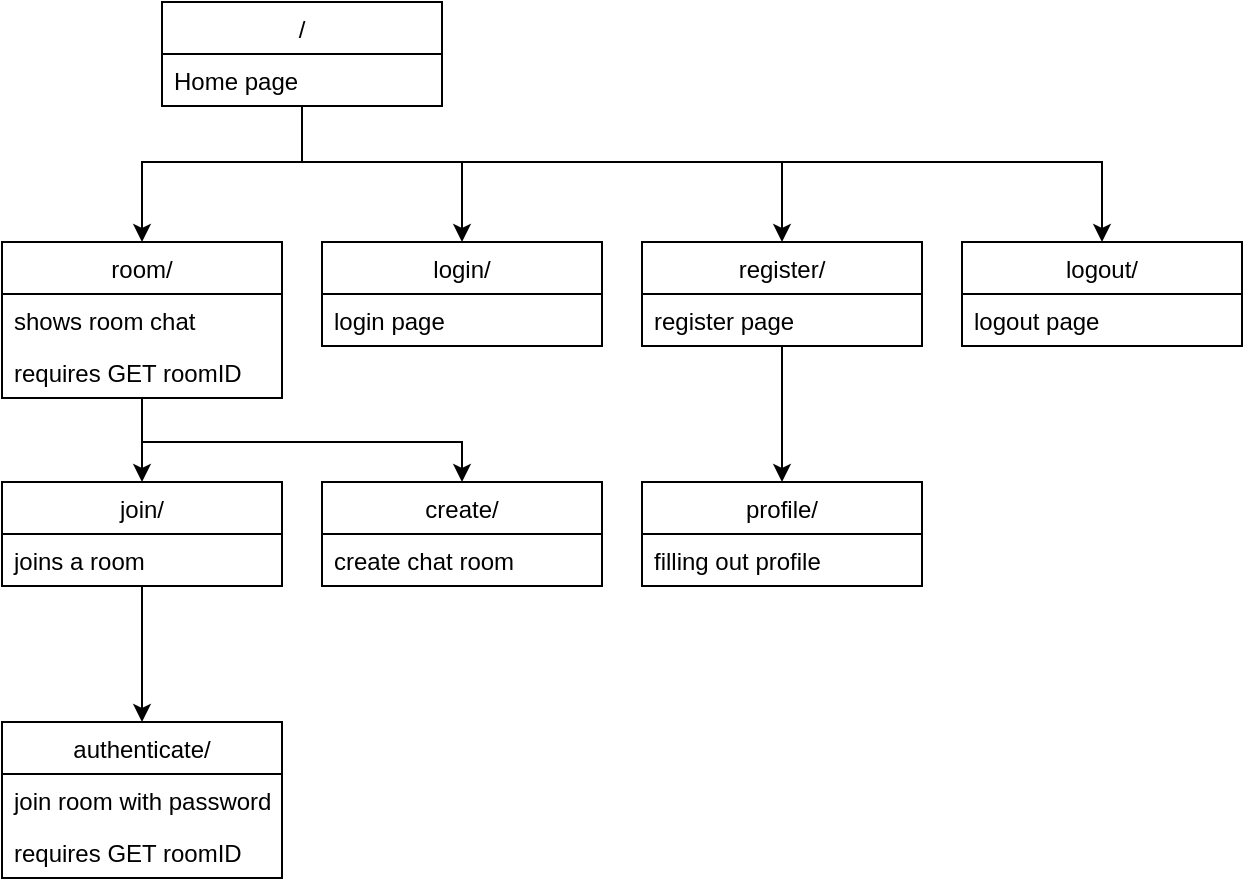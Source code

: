 <mxfile version="14.9.2" type="github">
  <diagram id="Cjsdnw8B8iKkKrr-l9Ny" name="Page-1">
    <mxGraphModel dx="1422" dy="806" grid="1" gridSize="10" guides="1" tooltips="1" connect="1" arrows="1" fold="1" page="1" pageScale="1" pageWidth="2000" pageHeight="2000" math="0" shadow="0">
      <root>
        <mxCell id="0" />
        <mxCell id="1" parent="0" />
        <mxCell id="_agd939vw9tF0Q9ZDGn6-35" style="edgeStyle=orthogonalEdgeStyle;rounded=0;orthogonalLoop=1;jettySize=auto;html=1;entryX=0.5;entryY=0;entryDx=0;entryDy=0;" parent="1" source="_agd939vw9tF0Q9ZDGn6-13" target="_agd939vw9tF0Q9ZDGn6-26" edge="1">
          <mxGeometry relative="1" as="geometry">
            <Array as="points">
              <mxPoint x="640" y="170" />
              <mxPoint x="880" y="170" />
            </Array>
          </mxGeometry>
        </mxCell>
        <mxCell id="_agd939vw9tF0Q9ZDGn6-37" style="edgeStyle=orthogonalEdgeStyle;rounded=0;orthogonalLoop=1;jettySize=auto;html=1;entryX=0.5;entryY=0;entryDx=0;entryDy=0;" parent="1" source="_agd939vw9tF0Q9ZDGn6-13" target="_agd939vw9tF0Q9ZDGn6-18" edge="1">
          <mxGeometry relative="1" as="geometry">
            <Array as="points">
              <mxPoint x="640" y="170" />
              <mxPoint x="720" y="170" />
            </Array>
          </mxGeometry>
        </mxCell>
        <mxCell id="_agd939vw9tF0Q9ZDGn6-38" style="edgeStyle=orthogonalEdgeStyle;rounded=0;orthogonalLoop=1;jettySize=auto;html=1;entryX=0.5;entryY=0;entryDx=0;entryDy=0;" parent="1" source="_agd939vw9tF0Q9ZDGn6-13" target="_agd939vw9tF0Q9ZDGn6-22" edge="1">
          <mxGeometry relative="1" as="geometry">
            <Array as="points">
              <mxPoint x="640" y="170" />
              <mxPoint x="1040" y="170" />
            </Array>
          </mxGeometry>
        </mxCell>
        <mxCell id="_agd939vw9tF0Q9ZDGn6-43" style="edgeStyle=orthogonalEdgeStyle;rounded=0;orthogonalLoop=1;jettySize=auto;html=1;entryX=0.5;entryY=0;entryDx=0;entryDy=0;" parent="1" source="_agd939vw9tF0Q9ZDGn6-13" target="_agd939vw9tF0Q9ZDGn6-39" edge="1">
          <mxGeometry relative="1" as="geometry">
            <Array as="points">
              <mxPoint x="640" y="170" />
              <mxPoint x="560" y="170" />
            </Array>
          </mxGeometry>
        </mxCell>
        <mxCell id="_agd939vw9tF0Q9ZDGn6-13" value="/" style="swimlane;fontStyle=0;childLayout=stackLayout;horizontal=1;startSize=26;horizontalStack=0;resizeParent=1;resizeParentMax=0;resizeLast=0;collapsible=1;marginBottom=0;" parent="1" vertex="1">
          <mxGeometry x="570" y="90" width="140" height="52" as="geometry">
            <mxRectangle x="570" y="90" width="50" height="26" as="alternateBounds" />
          </mxGeometry>
        </mxCell>
        <mxCell id="_agd939vw9tF0Q9ZDGn6-14" value="Home page" style="text;strokeColor=none;fillColor=none;align=left;verticalAlign=top;spacingLeft=4;spacingRight=4;overflow=hidden;rotatable=0;points=[[0,0.5],[1,0.5]];portConstraint=eastwest;" parent="_agd939vw9tF0Q9ZDGn6-13" vertex="1">
          <mxGeometry y="26" width="140" height="26" as="geometry" />
        </mxCell>
        <mxCell id="_agd939vw9tF0Q9ZDGn6-18" value="login/" style="swimlane;fontStyle=0;childLayout=stackLayout;horizontal=1;startSize=26;horizontalStack=0;resizeParent=1;resizeParentMax=0;resizeLast=0;collapsible=1;marginBottom=0;" parent="1" vertex="1">
          <mxGeometry x="650" y="210" width="140" height="52" as="geometry" />
        </mxCell>
        <mxCell id="_agd939vw9tF0Q9ZDGn6-19" value="login page" style="text;strokeColor=none;fillColor=none;align=left;verticalAlign=top;spacingLeft=4;spacingRight=4;overflow=hidden;rotatable=0;points=[[0,0.5],[1,0.5]];portConstraint=eastwest;" parent="_agd939vw9tF0Q9ZDGn6-18" vertex="1">
          <mxGeometry y="26" width="140" height="26" as="geometry" />
        </mxCell>
        <mxCell id="_agd939vw9tF0Q9ZDGn6-22" value="logout/" style="swimlane;fontStyle=0;childLayout=stackLayout;horizontal=1;startSize=26;horizontalStack=0;resizeParent=1;resizeParentMax=0;resizeLast=0;collapsible=1;marginBottom=0;" parent="1" vertex="1">
          <mxGeometry x="970" y="210" width="140" height="52" as="geometry" />
        </mxCell>
        <mxCell id="_agd939vw9tF0Q9ZDGn6-23" value="logout page" style="text;strokeColor=none;fillColor=none;align=left;verticalAlign=top;spacingLeft=4;spacingRight=4;overflow=hidden;rotatable=0;points=[[0,0.5],[1,0.5]];portConstraint=eastwest;" parent="_agd939vw9tF0Q9ZDGn6-22" vertex="1">
          <mxGeometry y="26" width="140" height="26" as="geometry" />
        </mxCell>
        <mxCell id="_agd939vw9tF0Q9ZDGn6-34" style="edgeStyle=orthogonalEdgeStyle;rounded=0;orthogonalLoop=1;jettySize=auto;html=1;entryX=0.5;entryY=0;entryDx=0;entryDy=0;" parent="1" source="_agd939vw9tF0Q9ZDGn6-26" target="_agd939vw9tF0Q9ZDGn6-30" edge="1">
          <mxGeometry relative="1" as="geometry" />
        </mxCell>
        <mxCell id="_agd939vw9tF0Q9ZDGn6-26" value="register/" style="swimlane;fontStyle=0;childLayout=stackLayout;horizontal=1;startSize=26;horizontalStack=0;resizeParent=1;resizeParentMax=0;resizeLast=0;collapsible=1;marginBottom=0;" parent="1" vertex="1">
          <mxGeometry x="810" y="210" width="140" height="52" as="geometry" />
        </mxCell>
        <mxCell id="_agd939vw9tF0Q9ZDGn6-27" value="register page" style="text;strokeColor=none;fillColor=none;align=left;verticalAlign=top;spacingLeft=4;spacingRight=4;overflow=hidden;rotatable=0;points=[[0,0.5],[1,0.5]];portConstraint=eastwest;" parent="_agd939vw9tF0Q9ZDGn6-26" vertex="1">
          <mxGeometry y="26" width="140" height="26" as="geometry" />
        </mxCell>
        <mxCell id="_agd939vw9tF0Q9ZDGn6-30" value="profile/" style="swimlane;fontStyle=0;childLayout=stackLayout;horizontal=1;startSize=26;horizontalStack=0;resizeParent=1;resizeParentMax=0;resizeLast=0;collapsible=1;marginBottom=0;" parent="1" vertex="1">
          <mxGeometry x="810" y="330" width="140" height="52" as="geometry" />
        </mxCell>
        <mxCell id="_agd939vw9tF0Q9ZDGn6-31" value="filling out profile" style="text;strokeColor=none;fillColor=none;align=left;verticalAlign=top;spacingLeft=4;spacingRight=4;overflow=hidden;rotatable=0;points=[[0,0.5],[1,0.5]];portConstraint=eastwest;" parent="_agd939vw9tF0Q9ZDGn6-30" vertex="1">
          <mxGeometry y="26" width="140" height="26" as="geometry" />
        </mxCell>
        <mxCell id="_agd939vw9tF0Q9ZDGn6-52" style="edgeStyle=orthogonalEdgeStyle;rounded=0;orthogonalLoop=1;jettySize=auto;html=1;" parent="1" source="_agd939vw9tF0Q9ZDGn6-39" target="_agd939vw9tF0Q9ZDGn6-44" edge="1">
          <mxGeometry relative="1" as="geometry">
            <Array as="points">
              <mxPoint x="560" y="310" />
              <mxPoint x="720" y="310" />
            </Array>
          </mxGeometry>
        </mxCell>
        <mxCell id="_agd939vw9tF0Q9ZDGn6-53" style="edgeStyle=orthogonalEdgeStyle;rounded=0;orthogonalLoop=1;jettySize=auto;html=1;" parent="1" source="_agd939vw9tF0Q9ZDGn6-39" target="_agd939vw9tF0Q9ZDGn6-48" edge="1">
          <mxGeometry relative="1" as="geometry">
            <Array as="points">
              <mxPoint x="560" y="340" />
              <mxPoint x="560" y="340" />
            </Array>
          </mxGeometry>
        </mxCell>
        <mxCell id="_agd939vw9tF0Q9ZDGn6-39" value="room/" style="swimlane;fontStyle=0;childLayout=stackLayout;horizontal=1;startSize=26;fillColor=none;horizontalStack=0;resizeParent=1;resizeParentMax=0;resizeLast=0;collapsible=1;marginBottom=0;" parent="1" vertex="1">
          <mxGeometry x="490" y="210" width="140" height="78" as="geometry" />
        </mxCell>
        <mxCell id="_agd939vw9tF0Q9ZDGn6-40" value="shows room chat" style="text;strokeColor=none;fillColor=none;align=left;verticalAlign=top;spacingLeft=4;spacingRight=4;overflow=hidden;rotatable=0;points=[[0,0.5],[1,0.5]];portConstraint=eastwest;" parent="_agd939vw9tF0Q9ZDGn6-39" vertex="1">
          <mxGeometry y="26" width="140" height="26" as="geometry" />
        </mxCell>
        <mxCell id="_agd939vw9tF0Q9ZDGn6-42" value="requires GET roomID" style="text;strokeColor=none;fillColor=none;align=left;verticalAlign=top;spacingLeft=4;spacingRight=4;overflow=hidden;rotatable=0;points=[[0,0.5],[1,0.5]];portConstraint=eastwest;" parent="_agd939vw9tF0Q9ZDGn6-39" vertex="1">
          <mxGeometry y="52" width="140" height="26" as="geometry" />
        </mxCell>
        <mxCell id="_agd939vw9tF0Q9ZDGn6-44" value="create/" style="swimlane;fontStyle=0;childLayout=stackLayout;horizontal=1;startSize=26;horizontalStack=0;resizeParent=1;resizeParentMax=0;resizeLast=0;collapsible=1;marginBottom=0;" parent="1" vertex="1">
          <mxGeometry x="650" y="330" width="140" height="52" as="geometry" />
        </mxCell>
        <mxCell id="_agd939vw9tF0Q9ZDGn6-45" value="create chat room" style="text;strokeColor=none;fillColor=none;align=left;verticalAlign=top;spacingLeft=4;spacingRight=4;overflow=hidden;rotatable=0;points=[[0,0.5],[1,0.5]];portConstraint=eastwest;" parent="_agd939vw9tF0Q9ZDGn6-44" vertex="1">
          <mxGeometry y="26" width="140" height="26" as="geometry" />
        </mxCell>
        <mxCell id="q2JZMQK4C_y96ejy66qV-6" style="edgeStyle=orthogonalEdgeStyle;rounded=0;orthogonalLoop=1;jettySize=auto;html=1;entryX=0.5;entryY=0;entryDx=0;entryDy=0;" edge="1" parent="1" source="_agd939vw9tF0Q9ZDGn6-48" target="q2JZMQK4C_y96ejy66qV-3">
          <mxGeometry relative="1" as="geometry" />
        </mxCell>
        <mxCell id="_agd939vw9tF0Q9ZDGn6-48" value="join/" style="swimlane;fontStyle=0;childLayout=stackLayout;horizontal=1;startSize=26;horizontalStack=0;resizeParent=1;resizeParentMax=0;resizeLast=0;collapsible=1;marginBottom=0;" parent="1" vertex="1">
          <mxGeometry x="490" y="330" width="140" height="52" as="geometry" />
        </mxCell>
        <mxCell id="_agd939vw9tF0Q9ZDGn6-49" value="joins a room" style="text;strokeColor=none;fillColor=none;align=left;verticalAlign=top;spacingLeft=4;spacingRight=4;overflow=hidden;rotatable=0;points=[[0,0.5],[1,0.5]];portConstraint=eastwest;" parent="_agd939vw9tF0Q9ZDGn6-48" vertex="1">
          <mxGeometry y="26" width="140" height="26" as="geometry" />
        </mxCell>
        <mxCell id="q2JZMQK4C_y96ejy66qV-3" value="authenticate/" style="swimlane;fontStyle=0;childLayout=stackLayout;horizontal=1;startSize=26;fillColor=none;horizontalStack=0;resizeParent=1;resizeParentMax=0;resizeLast=0;collapsible=1;marginBottom=0;" vertex="1" parent="1">
          <mxGeometry x="490" y="450" width="140" height="78" as="geometry" />
        </mxCell>
        <mxCell id="q2JZMQK4C_y96ejy66qV-4" value="join room with password" style="text;strokeColor=none;fillColor=none;align=left;verticalAlign=top;spacingLeft=4;spacingRight=4;overflow=hidden;rotatable=0;points=[[0,0.5],[1,0.5]];portConstraint=eastwest;" vertex="1" parent="q2JZMQK4C_y96ejy66qV-3">
          <mxGeometry y="26" width="140" height="26" as="geometry" />
        </mxCell>
        <mxCell id="q2JZMQK4C_y96ejy66qV-5" value="requires GET roomID" style="text;strokeColor=none;fillColor=none;align=left;verticalAlign=top;spacingLeft=4;spacingRight=4;overflow=hidden;rotatable=0;points=[[0,0.5],[1,0.5]];portConstraint=eastwest;" vertex="1" parent="q2JZMQK4C_y96ejy66qV-3">
          <mxGeometry y="52" width="140" height="26" as="geometry" />
        </mxCell>
      </root>
    </mxGraphModel>
  </diagram>
</mxfile>
